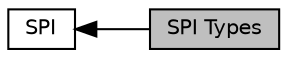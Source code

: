 digraph "SPI Types"
{
  edge [fontname="Helvetica",fontsize="10",labelfontname="Helvetica",labelfontsize="10"];
  node [fontname="Helvetica",fontsize="10",shape=record];
  rankdir=LR;
  Node1 [label="SPI",height=0.2,width=0.4,color="black", fillcolor="white", style="filled",URL="$group___s_d___s_p_i.html",tooltip="SPI slave configuration and handling. "];
  Node0 [label="SPI Types",height=0.2,width=0.4,color="black", fillcolor="grey75", style="filled", fontcolor="black"];
  Node1->Node0 [shape=plaintext, dir="back", style="solid"];
}
